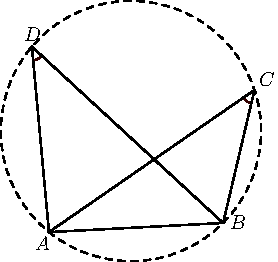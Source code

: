 import graph; size(4.592031133079124cm); real lsf=0.5; pen dps=linewidth(0.7)+fontsize(10); defaultpen(dps); pen ds=black; real xmin=-2.0099498122448196,xmax=2.5820813208343045,ymin=-1.6432982519849295,ymax=2.9434788408961587; 
pen ttqqqq=rgb(0.2,0.,0.); 
pair A=(-0.6299719920435239,-0.776617852769761), B=(0.7079713301019819,-0.7062411739297212), C=(0.9488790615358137,0.31563986848766984), D=(-0.7613599821559219,0.6483293742932941); 
draw(arc(D,0.1050808039606207,-84.7319090757276,-42.67283299568825)--(-0.7613599821559219,0.6483293742932941)--cycle,linewidth(0.8)+ttqqqq); draw(arc(C,0.1050808039606207,-145.3243049032188,-103.26522882317947)--(0.9488790615358137,0.31563986848766984)--cycle,linewidth(0.8)+ttqqqq); 
draw(circle((0.,0.),1.),linewidth(0.8)+linetype("4 4")); draw(A--B,linewidth(0.8)); draw(B--C,linewidth(0.8)); draw(D--A,linewidth(0.8)); draw(D--B,linewidth(0.8)); draw(A--C,linewidth(0.8)); 
dot(A,linewidth(1.pt)+ds); label("$A$",(-0.7542342049154025,-0.9287487850527095),NE*lsf); dot(B,linewidth(1.pt)+ds); label("$B$",(0.7431672515234424,-0.7711275791117786),NE*lsf); dot(C,linewidth(1.pt)+ds); label("$C$",(0.9690909800387769,0.32696682227670637),NE*lsf); dot(D,linewidth(1.pt)+ds); label("$D$",(-0.838298848083899,0.6737334753467543),NE*lsf); 
clip((xmin,ymin)--(xmin,ymax)--(xmax,ymax)--(xmax,ymin)--cycle); 